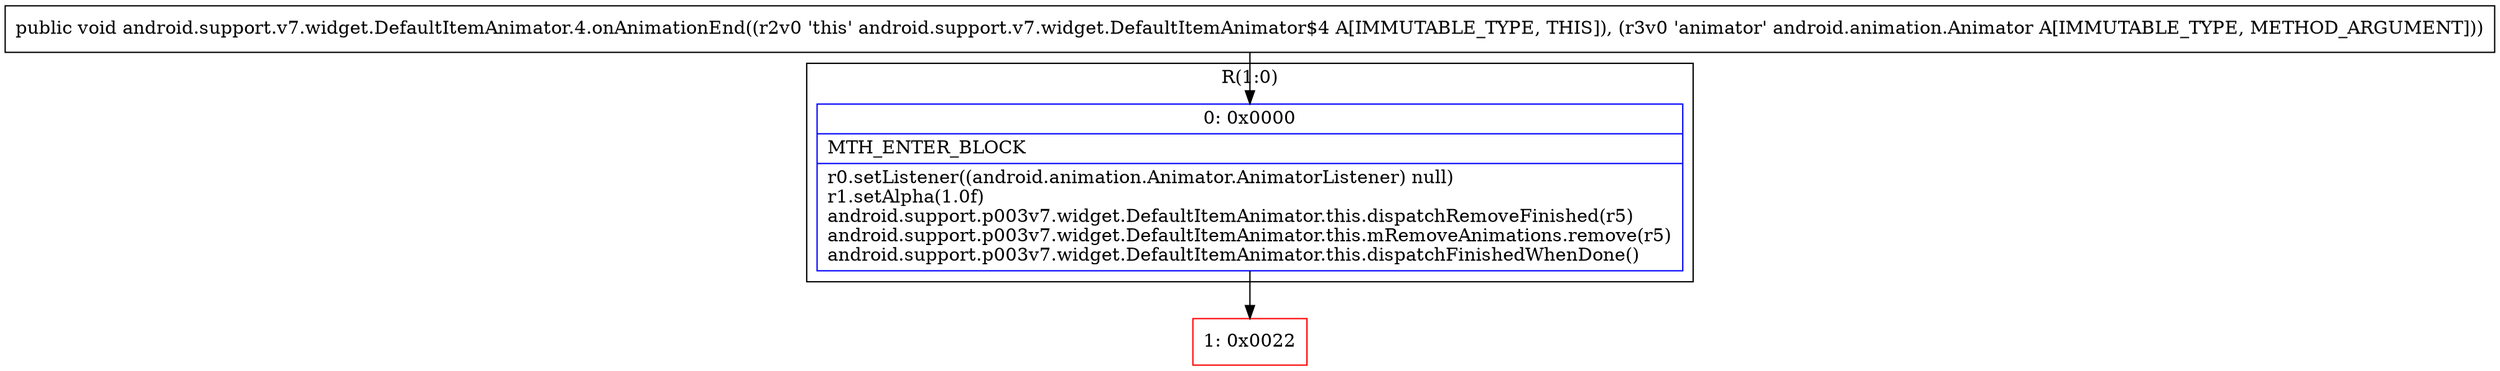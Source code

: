 digraph "CFG forandroid.support.v7.widget.DefaultItemAnimator.4.onAnimationEnd(Landroid\/animation\/Animator;)V" {
subgraph cluster_Region_1021654898 {
label = "R(1:0)";
node [shape=record,color=blue];
Node_0 [shape=record,label="{0\:\ 0x0000|MTH_ENTER_BLOCK\l|r0.setListener((android.animation.Animator.AnimatorListener) null)\lr1.setAlpha(1.0f)\landroid.support.p003v7.widget.DefaultItemAnimator.this.dispatchRemoveFinished(r5)\landroid.support.p003v7.widget.DefaultItemAnimator.this.mRemoveAnimations.remove(r5)\landroid.support.p003v7.widget.DefaultItemAnimator.this.dispatchFinishedWhenDone()\l}"];
}
Node_1 [shape=record,color=red,label="{1\:\ 0x0022}"];
MethodNode[shape=record,label="{public void android.support.v7.widget.DefaultItemAnimator.4.onAnimationEnd((r2v0 'this' android.support.v7.widget.DefaultItemAnimator$4 A[IMMUTABLE_TYPE, THIS]), (r3v0 'animator' android.animation.Animator A[IMMUTABLE_TYPE, METHOD_ARGUMENT])) }"];
MethodNode -> Node_0;
Node_0 -> Node_1;
}

